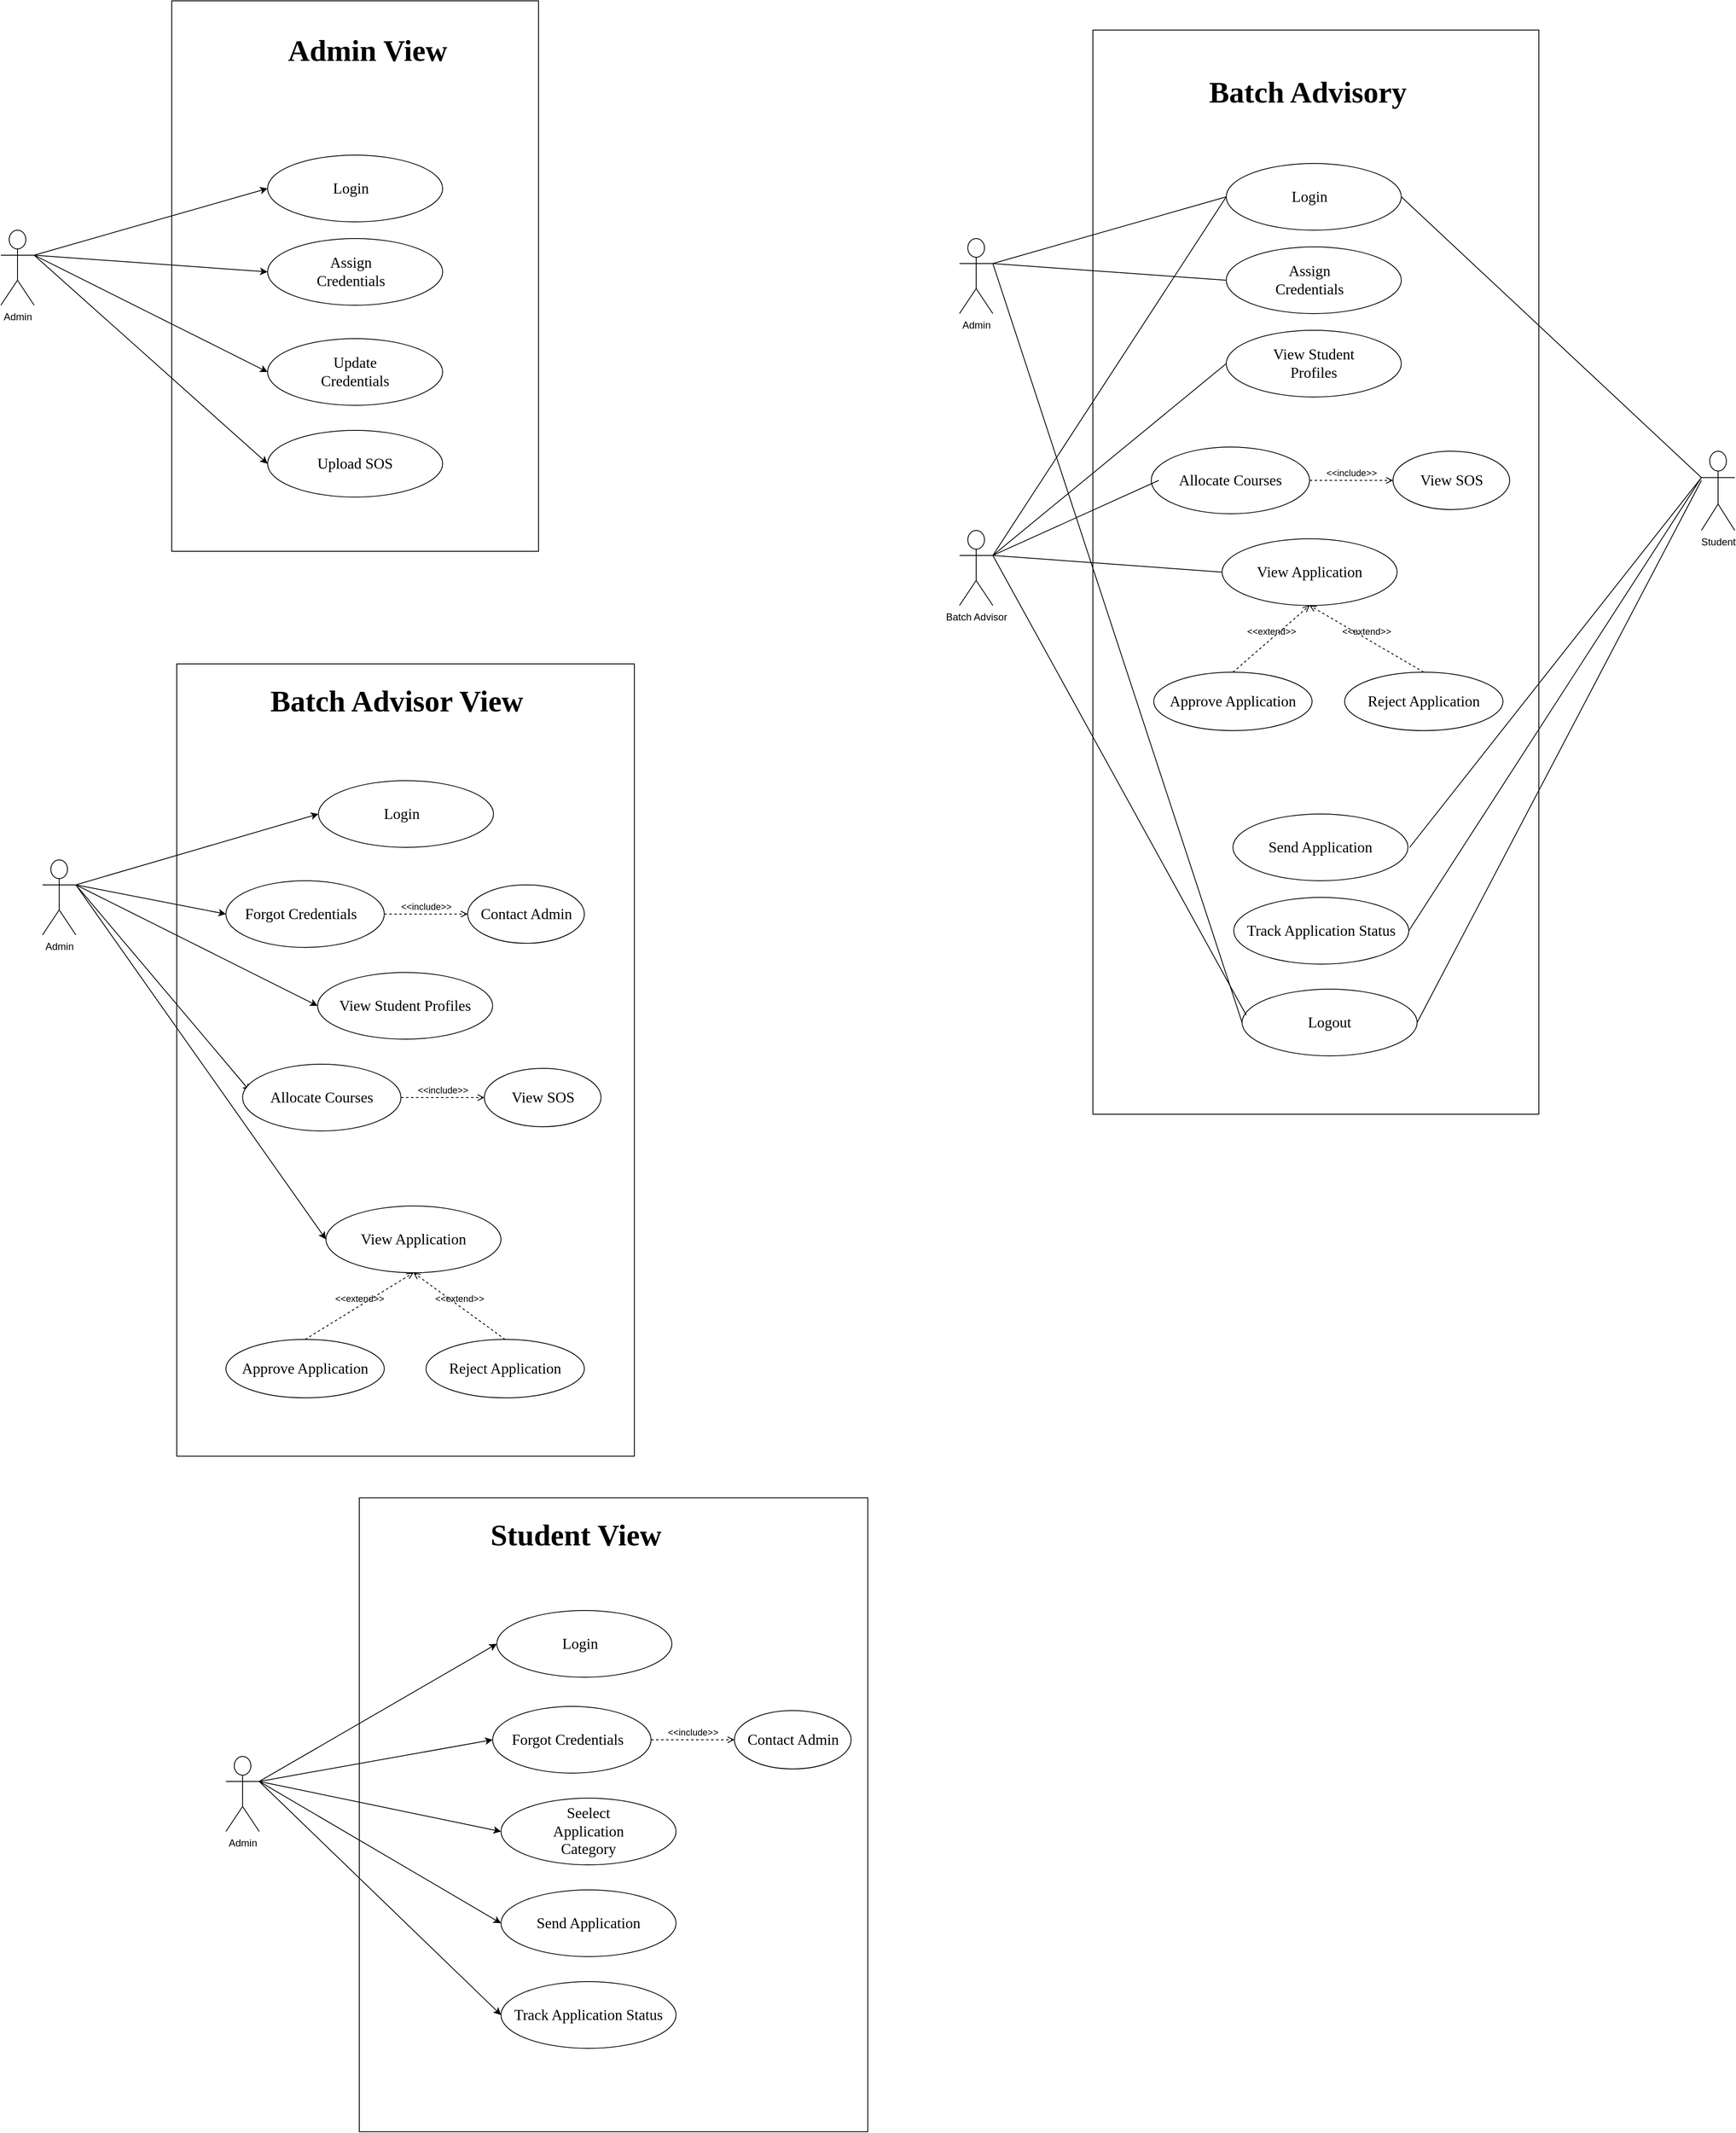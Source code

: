 <mxfile version="24.4.0" type="device">
  <diagram name="Page-1" id="OYOowbFvxThvnsHqodFJ">
    <mxGraphModel dx="1393" dy="1338" grid="1" gridSize="10" guides="1" tooltips="1" connect="1" arrows="1" fold="1" page="0" pageScale="1" pageWidth="850" pageHeight="1100" math="0" shadow="0">
      <root>
        <mxCell id="0" />
        <mxCell id="1" parent="0" />
        <mxCell id="q-rZREDHsSATvhA7j-N2-54" value="" style="rounded=0;whiteSpace=wrap;html=1;" parent="1" vertex="1">
          <mxGeometry x="-79" y="140" width="549" height="950" as="geometry" />
        </mxCell>
        <mxCell id="-6D50s6y2qVF9iNGEM9t-3" value="" style="rounded=0;whiteSpace=wrap;html=1;" parent="1" vertex="1">
          <mxGeometry x="-85" y="-655" width="440" height="660" as="geometry" />
        </mxCell>
        <mxCell id="-6D50s6y2qVF9iNGEM9t-6" value="" style="group" parent="1" vertex="1" connectable="0">
          <mxGeometry x="30" y="-470" width="210" height="80" as="geometry" />
        </mxCell>
        <mxCell id="-6D50s6y2qVF9iNGEM9t-4" value="" style="ellipse;whiteSpace=wrap;html=1;" parent="-6D50s6y2qVF9iNGEM9t-6" vertex="1">
          <mxGeometry width="210" height="80" as="geometry" />
        </mxCell>
        <mxCell id="-6D50s6y2qVF9iNGEM9t-5" value="&lt;font face=&quot;Tahoma&quot; style=&quot;font-size: 18px;&quot;&gt;Login&lt;/font&gt;" style="text;html=1;align=center;verticalAlign=middle;whiteSpace=wrap;rounded=0;" parent="-6D50s6y2qVF9iNGEM9t-6" vertex="1">
          <mxGeometry x="70" y="25" width="60" height="30" as="geometry" />
        </mxCell>
        <mxCell id="-6D50s6y2qVF9iNGEM9t-7" value="" style="group" parent="1" vertex="1" connectable="0">
          <mxGeometry x="30" y="-370" width="210" height="80" as="geometry" />
        </mxCell>
        <mxCell id="-6D50s6y2qVF9iNGEM9t-8" value="" style="ellipse;whiteSpace=wrap;html=1;" parent="-6D50s6y2qVF9iNGEM9t-7" vertex="1">
          <mxGeometry width="210" height="80" as="geometry" />
        </mxCell>
        <mxCell id="-6D50s6y2qVF9iNGEM9t-9" value="&lt;font face=&quot;Tahoma&quot; style=&quot;font-size: 18px;&quot;&gt;Assign Credentials&lt;/font&gt;" style="text;html=1;align=center;verticalAlign=middle;whiteSpace=wrap;rounded=0;" parent="-6D50s6y2qVF9iNGEM9t-7" vertex="1">
          <mxGeometry x="70" y="25" width="60" height="30" as="geometry" />
        </mxCell>
        <mxCell id="-6D50s6y2qVF9iNGEM9t-10" value="" style="group" parent="1" vertex="1" connectable="0">
          <mxGeometry x="30" y="-140" width="210" height="80" as="geometry" />
        </mxCell>
        <mxCell id="-6D50s6y2qVF9iNGEM9t-11" value="" style="ellipse;whiteSpace=wrap;html=1;" parent="-6D50s6y2qVF9iNGEM9t-10" vertex="1">
          <mxGeometry width="210" height="80" as="geometry" />
        </mxCell>
        <mxCell id="-6D50s6y2qVF9iNGEM9t-12" value="&lt;font face=&quot;Tahoma&quot; style=&quot;font-size: 18px;&quot;&gt;Upload SOS&lt;/font&gt;" style="text;html=1;align=center;verticalAlign=middle;whiteSpace=wrap;rounded=0;" parent="-6D50s6y2qVF9iNGEM9t-10" vertex="1">
          <mxGeometry x="35" y="10" width="140" height="60" as="geometry" />
        </mxCell>
        <mxCell id="-6D50s6y2qVF9iNGEM9t-29" value="Admin" style="shape=umlActor;verticalLabelPosition=bottom;verticalAlign=top;html=1;outlineConnect=0;" parent="1" vertex="1">
          <mxGeometry x="-290" y="-380" width="40" height="90" as="geometry" />
        </mxCell>
        <mxCell id="-6D50s6y2qVF9iNGEM9t-66" value="" style="endArrow=classic;html=1;rounded=0;exitX=1;exitY=0.333;exitDx=0;exitDy=0;exitPerimeter=0;entryX=0;entryY=0.5;entryDx=0;entryDy=0;" parent="1" source="-6D50s6y2qVF9iNGEM9t-29" target="-6D50s6y2qVF9iNGEM9t-4" edge="1">
          <mxGeometry width="50" height="50" relative="1" as="geometry">
            <mxPoint x="-240" y="10" as="sourcePoint" />
            <mxPoint x="30" y="-430" as="targetPoint" />
          </mxGeometry>
        </mxCell>
        <mxCell id="-6D50s6y2qVF9iNGEM9t-67" value="" style="endArrow=classic;html=1;rounded=0;exitX=1;exitY=0.333;exitDx=0;exitDy=0;exitPerimeter=0;entryX=0;entryY=0.5;entryDx=0;entryDy=0;" parent="1" source="-6D50s6y2qVF9iNGEM9t-29" target="-6D50s6y2qVF9iNGEM9t-8" edge="1">
          <mxGeometry width="50" height="50" relative="1" as="geometry">
            <mxPoint x="-240" y="-340" as="sourcePoint" />
            <mxPoint x="40" y="-420" as="targetPoint" />
          </mxGeometry>
        </mxCell>
        <mxCell id="-6D50s6y2qVF9iNGEM9t-74" value="&lt;font face=&quot;Times New Roman&quot; style=&quot;font-size: 36px;&quot;&gt;&lt;b style=&quot;&quot;&gt;Admin View&lt;/b&gt;&lt;/font&gt;" style="text;html=1;align=center;verticalAlign=middle;whiteSpace=wrap;rounded=0;" parent="1" vertex="1">
          <mxGeometry x="-70" y="-620" width="440" height="50" as="geometry" />
        </mxCell>
        <mxCell id="q-rZREDHsSATvhA7j-N2-2" value="Batch Advisor" style="shape=umlActor;verticalLabelPosition=bottom;verticalAlign=top;html=1;outlineConnect=0;" parent="1" vertex="1">
          <mxGeometry x="860" y="-20" width="40" height="90" as="geometry" />
        </mxCell>
        <mxCell id="q-rZREDHsSATvhA7j-N2-3" value="" style="rounded=0;whiteSpace=wrap;html=1;" parent="1" vertex="1">
          <mxGeometry x="1020" y="-620" width="535" height="1300" as="geometry" />
        </mxCell>
        <mxCell id="q-rZREDHsSATvhA7j-N2-4" value="" style="group" parent="1" vertex="1" connectable="0">
          <mxGeometry x="1180" y="-460" width="210" height="80" as="geometry" />
        </mxCell>
        <mxCell id="q-rZREDHsSATvhA7j-N2-5" value="" style="ellipse;whiteSpace=wrap;html=1;" parent="q-rZREDHsSATvhA7j-N2-4" vertex="1">
          <mxGeometry width="210" height="80" as="geometry" />
        </mxCell>
        <mxCell id="q-rZREDHsSATvhA7j-N2-6" value="&lt;font face=&quot;Tahoma&quot; style=&quot;font-size: 18px;&quot;&gt;Login&lt;/font&gt;" style="text;html=1;align=center;verticalAlign=middle;whiteSpace=wrap;rounded=0;" parent="q-rZREDHsSATvhA7j-N2-4" vertex="1">
          <mxGeometry x="70" y="25" width="60" height="30" as="geometry" />
        </mxCell>
        <mxCell id="q-rZREDHsSATvhA7j-N2-7" value="" style="group" parent="1" vertex="1" connectable="0">
          <mxGeometry x="1180" y="-360" width="210" height="80" as="geometry" />
        </mxCell>
        <mxCell id="q-rZREDHsSATvhA7j-N2-8" value="" style="ellipse;whiteSpace=wrap;html=1;" parent="q-rZREDHsSATvhA7j-N2-7" vertex="1">
          <mxGeometry width="210" height="80" as="geometry" />
        </mxCell>
        <mxCell id="q-rZREDHsSATvhA7j-N2-9" value="&lt;font face=&quot;Tahoma&quot; style=&quot;font-size: 18px;&quot;&gt;Assign Credentials&lt;/font&gt;" style="text;html=1;align=center;verticalAlign=middle;whiteSpace=wrap;rounded=0;" parent="q-rZREDHsSATvhA7j-N2-7" vertex="1">
          <mxGeometry x="70" y="25" width="60" height="30" as="geometry" />
        </mxCell>
        <mxCell id="q-rZREDHsSATvhA7j-N2-10" value="" style="group" parent="1" vertex="1" connectable="0">
          <mxGeometry x="1180" y="-260" width="210" height="80" as="geometry" />
        </mxCell>
        <mxCell id="q-rZREDHsSATvhA7j-N2-11" value="" style="ellipse;whiteSpace=wrap;html=1;" parent="q-rZREDHsSATvhA7j-N2-10" vertex="1">
          <mxGeometry width="210" height="80" as="geometry" />
        </mxCell>
        <mxCell id="q-rZREDHsSATvhA7j-N2-12" value="&lt;font face=&quot;Tahoma&quot; style=&quot;font-size: 18px;&quot;&gt;View Student Profiles&lt;/font&gt;" style="text;html=1;align=center;verticalAlign=middle;whiteSpace=wrap;rounded=0;" parent="q-rZREDHsSATvhA7j-N2-10" vertex="1">
          <mxGeometry x="35" y="10" width="140" height="60" as="geometry" />
        </mxCell>
        <mxCell id="q-rZREDHsSATvhA7j-N2-13" value="" style="group" parent="1" vertex="1" connectable="0">
          <mxGeometry x="1090" y="-120" width="190" height="80" as="geometry" />
        </mxCell>
        <mxCell id="q-rZREDHsSATvhA7j-N2-14" value="" style="ellipse;whiteSpace=wrap;html=1;" parent="q-rZREDHsSATvhA7j-N2-13" vertex="1">
          <mxGeometry width="190" height="80" as="geometry" />
        </mxCell>
        <mxCell id="q-rZREDHsSATvhA7j-N2-15" value="&lt;font face=&quot;Tahoma&quot; style=&quot;font-size: 18px;&quot;&gt;Allocate Courses&lt;/font&gt;" style="text;html=1;align=center;verticalAlign=middle;whiteSpace=wrap;rounded=0;" parent="q-rZREDHsSATvhA7j-N2-13" vertex="1">
          <mxGeometry x="9.048" y="25" width="171.905" height="30" as="geometry" />
        </mxCell>
        <mxCell id="q-rZREDHsSATvhA7j-N2-16" value="" style="group" parent="1" vertex="1" connectable="0">
          <mxGeometry x="1175" y="-10" width="210" height="80" as="geometry" />
        </mxCell>
        <mxCell id="q-rZREDHsSATvhA7j-N2-17" value="" style="ellipse;whiteSpace=wrap;html=1;" parent="q-rZREDHsSATvhA7j-N2-16" vertex="1">
          <mxGeometry width="210" height="80" as="geometry" />
        </mxCell>
        <mxCell id="q-rZREDHsSATvhA7j-N2-18" value="&lt;font face=&quot;Tahoma&quot; style=&quot;font-size: 18px;&quot;&gt;View Application&lt;/font&gt;" style="text;html=1;align=center;verticalAlign=middle;whiteSpace=wrap;rounded=0;" parent="q-rZREDHsSATvhA7j-N2-16" vertex="1">
          <mxGeometry x="10" y="25" width="190" height="30" as="geometry" />
        </mxCell>
        <mxCell id="q-rZREDHsSATvhA7j-N2-19" value="" style="group" parent="1" vertex="1" connectable="0">
          <mxGeometry x="1093" y="150" width="190" height="70" as="geometry" />
        </mxCell>
        <mxCell id="q-rZREDHsSATvhA7j-N2-20" value="" style="ellipse;whiteSpace=wrap;html=1;" parent="q-rZREDHsSATvhA7j-N2-19" vertex="1">
          <mxGeometry width="190" height="70" as="geometry" />
        </mxCell>
        <mxCell id="q-rZREDHsSATvhA7j-N2-21" value="&lt;font face=&quot;Tahoma&quot; style=&quot;font-size: 18px;&quot;&gt;Approve Application&lt;/font&gt;" style="text;html=1;align=center;verticalAlign=middle;whiteSpace=wrap;rounded=0;" parent="q-rZREDHsSATvhA7j-N2-19" vertex="1">
          <mxGeometry x="9.048" y="21.875" width="171.905" height="26.25" as="geometry" />
        </mxCell>
        <mxCell id="q-rZREDHsSATvhA7j-N2-22" value="Student" style="shape=umlActor;verticalLabelPosition=bottom;verticalAlign=top;html=1;outlineConnect=0;" parent="1" vertex="1">
          <mxGeometry x="1750" y="-115" width="40" height="95" as="geometry" />
        </mxCell>
        <mxCell id="q-rZREDHsSATvhA7j-N2-23" value="Admin" style="shape=umlActor;verticalLabelPosition=bottom;verticalAlign=top;html=1;outlineConnect=0;" parent="1" vertex="1">
          <mxGeometry x="860" y="-370" width="40" height="90" as="geometry" />
        </mxCell>
        <mxCell id="q-rZREDHsSATvhA7j-N2-24" value="" style="group" parent="1" vertex="1" connectable="0">
          <mxGeometry x="1322" y="150" width="190" height="70" as="geometry" />
        </mxCell>
        <mxCell id="q-rZREDHsSATvhA7j-N2-25" value="" style="ellipse;whiteSpace=wrap;html=1;" parent="q-rZREDHsSATvhA7j-N2-24" vertex="1">
          <mxGeometry width="190" height="70" as="geometry" />
        </mxCell>
        <mxCell id="q-rZREDHsSATvhA7j-N2-26" value="&lt;font face=&quot;Tahoma&quot; style=&quot;font-size: 18px;&quot;&gt;Reject Application&lt;/font&gt;" style="text;html=1;align=center;verticalAlign=middle;whiteSpace=wrap;rounded=0;" parent="q-rZREDHsSATvhA7j-N2-24" vertex="1">
          <mxGeometry x="9.048" y="21.875" width="171.905" height="26.25" as="geometry" />
        </mxCell>
        <mxCell id="q-rZREDHsSATvhA7j-N2-27" value="" style="group" parent="1" vertex="1" connectable="0">
          <mxGeometry x="1188" y="320" width="210" height="80" as="geometry" />
        </mxCell>
        <mxCell id="q-rZREDHsSATvhA7j-N2-28" value="" style="ellipse;whiteSpace=wrap;html=1;" parent="q-rZREDHsSATvhA7j-N2-27" vertex="1">
          <mxGeometry width="210" height="80" as="geometry" />
        </mxCell>
        <mxCell id="q-rZREDHsSATvhA7j-N2-29" value="&lt;font face=&quot;Tahoma&quot; style=&quot;font-size: 18px;&quot;&gt;Send Application&lt;/font&gt;" style="text;html=1;align=center;verticalAlign=middle;whiteSpace=wrap;rounded=0;" parent="q-rZREDHsSATvhA7j-N2-27" vertex="1">
          <mxGeometry x="10" y="25" width="190" height="30" as="geometry" />
        </mxCell>
        <mxCell id="q-rZREDHsSATvhA7j-N2-30" value="" style="group" parent="1" vertex="1" connectable="0">
          <mxGeometry x="1189" y="420" width="210" height="80" as="geometry" />
        </mxCell>
        <mxCell id="q-rZREDHsSATvhA7j-N2-31" value="" style="ellipse;whiteSpace=wrap;html=1;" parent="q-rZREDHsSATvhA7j-N2-30" vertex="1">
          <mxGeometry width="210" height="80" as="geometry" />
        </mxCell>
        <mxCell id="q-rZREDHsSATvhA7j-N2-32" value="&lt;font face=&quot;Tahoma&quot; style=&quot;font-size: 18px;&quot;&gt;Track Application Status&lt;/font&gt;" style="text;html=1;align=center;verticalAlign=middle;whiteSpace=wrap;rounded=0;" parent="q-rZREDHsSATvhA7j-N2-30" vertex="1">
          <mxGeometry x="10" y="25" width="190" height="30" as="geometry" />
        </mxCell>
        <mxCell id="q-rZREDHsSATvhA7j-N2-33" value="&amp;lt;&amp;lt;include&amp;gt;&amp;gt;" style="html=1;verticalAlign=bottom;labelBackgroundColor=none;endArrow=open;endFill=0;dashed=1;rounded=0;exitX=1;exitY=0.5;exitDx=0;exitDy=0;entryX=0;entryY=0.5;entryDx=0;entryDy=0;" parent="1" source="q-rZREDHsSATvhA7j-N2-14" target="q-rZREDHsSATvhA7j-N2-46" edge="1">
          <mxGeometry width="160" relative="1" as="geometry">
            <mxPoint x="1280" y="-100.62" as="sourcePoint" />
            <mxPoint x="1380" y="-80" as="targetPoint" />
          </mxGeometry>
        </mxCell>
        <mxCell id="q-rZREDHsSATvhA7j-N2-34" value="&amp;lt;&amp;lt;extend&amp;gt;&amp;gt;" style="html=1;verticalAlign=bottom;labelBackgroundColor=none;endArrow=open;endFill=0;dashed=1;rounded=0;exitX=0.5;exitY=0;exitDx=0;exitDy=0;entryX=0.5;entryY=1;entryDx=0;entryDy=0;" parent="1" source="q-rZREDHsSATvhA7j-N2-20" target="q-rZREDHsSATvhA7j-N2-17" edge="1">
          <mxGeometry width="160" relative="1" as="geometry">
            <mxPoint x="1120" y="110" as="sourcePoint" />
            <mxPoint x="1280" y="110" as="targetPoint" />
          </mxGeometry>
        </mxCell>
        <mxCell id="q-rZREDHsSATvhA7j-N2-35" value="&amp;lt;&amp;lt;extend&amp;gt;&amp;gt;" style="html=1;verticalAlign=bottom;labelBackgroundColor=none;endArrow=open;endFill=0;dashed=1;rounded=0;exitX=0.5;exitY=0;exitDx=0;exitDy=0;entryX=0.5;entryY=1;entryDx=0;entryDy=0;" parent="1" source="q-rZREDHsSATvhA7j-N2-25" target="q-rZREDHsSATvhA7j-N2-17" edge="1">
          <mxGeometry width="160" relative="1" as="geometry">
            <mxPoint x="1280" y="100" as="sourcePoint" />
            <mxPoint x="1310" y="80" as="targetPoint" />
          </mxGeometry>
        </mxCell>
        <mxCell id="q-rZREDHsSATvhA7j-N2-45" value="" style="group" parent="1" vertex="1" connectable="0">
          <mxGeometry x="1380" y="-115" width="140" height="70" as="geometry" />
        </mxCell>
        <mxCell id="q-rZREDHsSATvhA7j-N2-46" value="" style="ellipse;whiteSpace=wrap;html=1;" parent="q-rZREDHsSATvhA7j-N2-45" vertex="1">
          <mxGeometry width="140" height="70" as="geometry" />
        </mxCell>
        <mxCell id="q-rZREDHsSATvhA7j-N2-47" value="&lt;font face=&quot;Tahoma&quot; style=&quot;font-size: 18px;&quot;&gt;View SOS&lt;/font&gt;" style="text;html=1;align=center;verticalAlign=middle;whiteSpace=wrap;rounded=0;" parent="q-rZREDHsSATvhA7j-N2-45" vertex="1">
          <mxGeometry x="6.667" y="21.875" width="126.667" height="26.25" as="geometry" />
        </mxCell>
        <mxCell id="q-rZREDHsSATvhA7j-N2-48" value="&lt;font face=&quot;Times New Roman&quot; style=&quot;font-size: 36px;&quot;&gt;&lt;b style=&quot;&quot;&gt;Batch Advisory&lt;/b&gt;&lt;/font&gt;" style="text;html=1;align=center;verticalAlign=middle;whiteSpace=wrap;rounded=0;" parent="1" vertex="1">
          <mxGeometry x="1057.5" y="-570" width="440" height="50" as="geometry" />
        </mxCell>
        <mxCell id="q-rZREDHsSATvhA7j-N2-49" value="" style="group" parent="1" vertex="1" connectable="0">
          <mxGeometry x="30" y="-250" width="210" height="80" as="geometry" />
        </mxCell>
        <mxCell id="q-rZREDHsSATvhA7j-N2-50" value="" style="ellipse;whiteSpace=wrap;html=1;" parent="q-rZREDHsSATvhA7j-N2-49" vertex="1">
          <mxGeometry width="210" height="80" as="geometry" />
        </mxCell>
        <mxCell id="q-rZREDHsSATvhA7j-N2-51" value="&lt;font face=&quot;Tahoma&quot; style=&quot;font-size: 18px;&quot;&gt;Update Credentials&lt;/font&gt;" style="text;html=1;align=center;verticalAlign=middle;whiteSpace=wrap;rounded=0;" parent="q-rZREDHsSATvhA7j-N2-49" vertex="1">
          <mxGeometry x="35" y="10" width="140" height="60" as="geometry" />
        </mxCell>
        <mxCell id="q-rZREDHsSATvhA7j-N2-52" value="" style="endArrow=classic;html=1;rounded=0;exitX=1;exitY=0.333;exitDx=0;exitDy=0;exitPerimeter=0;entryX=0;entryY=0.5;entryDx=0;entryDy=0;" parent="1" source="-6D50s6y2qVF9iNGEM9t-29" target="q-rZREDHsSATvhA7j-N2-50" edge="1">
          <mxGeometry width="50" height="50" relative="1" as="geometry">
            <mxPoint x="-240" y="-340" as="sourcePoint" />
            <mxPoint x="40" y="-320" as="targetPoint" />
          </mxGeometry>
        </mxCell>
        <mxCell id="q-rZREDHsSATvhA7j-N2-53" value="" style="endArrow=classic;html=1;rounded=0;exitX=1;exitY=0.333;exitDx=0;exitDy=0;exitPerimeter=0;entryX=0;entryY=0.5;entryDx=0;entryDy=0;" parent="1" source="-6D50s6y2qVF9iNGEM9t-29" target="-6D50s6y2qVF9iNGEM9t-11" edge="1">
          <mxGeometry width="50" height="50" relative="1" as="geometry">
            <mxPoint x="-240" y="-340" as="sourcePoint" />
            <mxPoint x="40" y="-200" as="targetPoint" />
          </mxGeometry>
        </mxCell>
        <mxCell id="q-rZREDHsSATvhA7j-N2-55" value="" style="group" parent="1" vertex="1" connectable="0">
          <mxGeometry x="91" y="280" width="210" height="80" as="geometry" />
        </mxCell>
        <mxCell id="q-rZREDHsSATvhA7j-N2-56" value="" style="ellipse;whiteSpace=wrap;html=1;" parent="q-rZREDHsSATvhA7j-N2-55" vertex="1">
          <mxGeometry width="210" height="80" as="geometry" />
        </mxCell>
        <mxCell id="q-rZREDHsSATvhA7j-N2-57" value="&lt;font face=&quot;Tahoma&quot; style=&quot;font-size: 18px;&quot;&gt;Login&lt;/font&gt;" style="text;html=1;align=center;verticalAlign=middle;whiteSpace=wrap;rounded=0;" parent="q-rZREDHsSATvhA7j-N2-55" vertex="1">
          <mxGeometry x="70" y="25" width="60" height="30" as="geometry" />
        </mxCell>
        <mxCell id="q-rZREDHsSATvhA7j-N2-58" value="" style="group" parent="1" vertex="1" connectable="0">
          <mxGeometry x="90" y="510" width="210" height="80" as="geometry" />
        </mxCell>
        <mxCell id="q-rZREDHsSATvhA7j-N2-59" value="" style="ellipse;whiteSpace=wrap;html=1;" parent="q-rZREDHsSATvhA7j-N2-58" vertex="1">
          <mxGeometry width="210" height="80" as="geometry" />
        </mxCell>
        <mxCell id="q-rZREDHsSATvhA7j-N2-60" value="&lt;font face=&quot;Tahoma&quot; style=&quot;font-size: 18px;&quot;&gt;View Student Profiles&lt;/font&gt;" style="text;html=1;align=center;verticalAlign=middle;whiteSpace=wrap;rounded=0;" parent="q-rZREDHsSATvhA7j-N2-58" vertex="1">
          <mxGeometry x="10" y="25" width="190" height="30" as="geometry" />
        </mxCell>
        <mxCell id="q-rZREDHsSATvhA7j-N2-64" value="Admin" style="shape=umlActor;verticalLabelPosition=bottom;verticalAlign=top;html=1;outlineConnect=0;" parent="1" vertex="1">
          <mxGeometry x="-240" y="375" width="40" height="90" as="geometry" />
        </mxCell>
        <mxCell id="q-rZREDHsSATvhA7j-N2-65" value="" style="endArrow=classic;html=1;rounded=0;exitX=1;exitY=0.333;exitDx=0;exitDy=0;exitPerimeter=0;entryX=0;entryY=0.5;entryDx=0;entryDy=0;" parent="1" source="q-rZREDHsSATvhA7j-N2-64" target="q-rZREDHsSATvhA7j-N2-56" edge="1">
          <mxGeometry width="50" height="50" relative="1" as="geometry">
            <mxPoint x="-190" y="765" as="sourcePoint" />
            <mxPoint x="80" y="325" as="targetPoint" />
          </mxGeometry>
        </mxCell>
        <mxCell id="q-rZREDHsSATvhA7j-N2-66" value="" style="endArrow=classic;html=1;rounded=0;exitX=1;exitY=0.333;exitDx=0;exitDy=0;exitPerimeter=0;entryX=0;entryY=0.5;entryDx=0;entryDy=0;" parent="1" source="q-rZREDHsSATvhA7j-N2-64" target="q-rZREDHsSATvhA7j-N2-59" edge="1">
          <mxGeometry width="50" height="50" relative="1" as="geometry">
            <mxPoint x="-190" y="415" as="sourcePoint" />
            <mxPoint x="90" y="335" as="targetPoint" />
          </mxGeometry>
        </mxCell>
        <mxCell id="q-rZREDHsSATvhA7j-N2-67" value="&lt;font face=&quot;Times New Roman&quot; style=&quot;font-size: 36px;&quot;&gt;&lt;b style=&quot;&quot;&gt;Batch Advisor View&lt;/b&gt;&lt;/font&gt;" style="text;html=1;align=center;verticalAlign=middle;whiteSpace=wrap;rounded=0;" parent="1" vertex="1">
          <mxGeometry x="-35" y="160" width="440" height="50" as="geometry" />
        </mxCell>
        <mxCell id="q-rZREDHsSATvhA7j-N2-71" value="" style="endArrow=classic;html=1;rounded=0;exitX=1;exitY=0.333;exitDx=0;exitDy=0;exitPerimeter=0;entryX=0;entryY=0.25;entryDx=0;entryDy=0;" parent="1" source="q-rZREDHsSATvhA7j-N2-64" target="q-rZREDHsSATvhA7j-N2-78" edge="1">
          <mxGeometry width="50" height="50" relative="1" as="geometry">
            <mxPoint x="-190" y="415" as="sourcePoint" />
            <mxPoint x="10" y="540" as="targetPoint" />
          </mxGeometry>
        </mxCell>
        <mxCell id="q-rZREDHsSATvhA7j-N2-76" value="" style="group" parent="1" vertex="1" connectable="0">
          <mxGeometry y="620" width="190" height="80" as="geometry" />
        </mxCell>
        <mxCell id="q-rZREDHsSATvhA7j-N2-77" value="" style="ellipse;whiteSpace=wrap;html=1;" parent="q-rZREDHsSATvhA7j-N2-76" vertex="1">
          <mxGeometry width="190" height="80" as="geometry" />
        </mxCell>
        <mxCell id="q-rZREDHsSATvhA7j-N2-78" value="&lt;font face=&quot;Tahoma&quot; style=&quot;font-size: 18px;&quot;&gt;Allocate Courses&lt;/font&gt;" style="text;html=1;align=center;verticalAlign=middle;whiteSpace=wrap;rounded=0;" parent="q-rZREDHsSATvhA7j-N2-76" vertex="1">
          <mxGeometry x="9.048" y="25" width="171.905" height="30" as="geometry" />
        </mxCell>
        <mxCell id="q-rZREDHsSATvhA7j-N2-79" value="&amp;lt;&amp;lt;include&amp;gt;&amp;gt;" style="html=1;verticalAlign=bottom;labelBackgroundColor=none;endArrow=open;endFill=0;dashed=1;rounded=0;exitX=1;exitY=0.5;exitDx=0;exitDy=0;entryX=0;entryY=0.5;entryDx=0;entryDy=0;" parent="1" source="q-rZREDHsSATvhA7j-N2-77" target="q-rZREDHsSATvhA7j-N2-97" edge="1">
          <mxGeometry width="160" relative="1" as="geometry">
            <mxPoint x="190" y="644.38" as="sourcePoint" />
            <mxPoint x="290" y="650" as="targetPoint" />
          </mxGeometry>
        </mxCell>
        <mxCell id="q-rZREDHsSATvhA7j-N2-84" value="" style="group" parent="1" vertex="1" connectable="0">
          <mxGeometry x="100" y="790" width="210" height="80" as="geometry" />
        </mxCell>
        <mxCell id="q-rZREDHsSATvhA7j-N2-85" value="" style="ellipse;whiteSpace=wrap;html=1;" parent="q-rZREDHsSATvhA7j-N2-84" vertex="1">
          <mxGeometry width="210" height="80" as="geometry" />
        </mxCell>
        <mxCell id="q-rZREDHsSATvhA7j-N2-86" value="&lt;font face=&quot;Tahoma&quot; style=&quot;font-size: 18px;&quot;&gt;View Application&lt;/font&gt;" style="text;html=1;align=center;verticalAlign=middle;whiteSpace=wrap;rounded=0;" parent="q-rZREDHsSATvhA7j-N2-84" vertex="1">
          <mxGeometry x="10" y="25" width="190" height="30" as="geometry" />
        </mxCell>
        <mxCell id="q-rZREDHsSATvhA7j-N2-90" value="" style="group" parent="1" vertex="1" connectable="0">
          <mxGeometry x="220" y="950" width="190" height="70" as="geometry" />
        </mxCell>
        <mxCell id="q-rZREDHsSATvhA7j-N2-91" value="" style="ellipse;whiteSpace=wrap;html=1;" parent="q-rZREDHsSATvhA7j-N2-90" vertex="1">
          <mxGeometry width="190" height="70" as="geometry" />
        </mxCell>
        <mxCell id="q-rZREDHsSATvhA7j-N2-92" value="&lt;font face=&quot;Tahoma&quot; style=&quot;font-size: 18px;&quot;&gt;Reject Application&lt;/font&gt;" style="text;html=1;align=center;verticalAlign=middle;whiteSpace=wrap;rounded=0;" parent="q-rZREDHsSATvhA7j-N2-90" vertex="1">
          <mxGeometry x="9.048" y="21.875" width="171.905" height="26.25" as="geometry" />
        </mxCell>
        <mxCell id="q-rZREDHsSATvhA7j-N2-93" value="&amp;lt;&amp;lt;extend&amp;gt;&amp;gt;" style="html=1;verticalAlign=bottom;labelBackgroundColor=none;endArrow=open;endFill=0;dashed=1;rounded=0;exitX=0.5;exitY=0;exitDx=0;exitDy=0;entryX=0.5;entryY=1;entryDx=0;entryDy=0;" parent="1" source="q-rZREDHsSATvhA7j-N2-88" target="q-rZREDHsSATvhA7j-N2-85" edge="1">
          <mxGeometry width="160" relative="1" as="geometry">
            <mxPoint x="-10" y="910" as="sourcePoint" />
            <mxPoint x="150" y="910" as="targetPoint" />
          </mxGeometry>
        </mxCell>
        <mxCell id="q-rZREDHsSATvhA7j-N2-94" value="&amp;lt;&amp;lt;extend&amp;gt;&amp;gt;" style="html=1;verticalAlign=bottom;labelBackgroundColor=none;endArrow=open;endFill=0;dashed=1;rounded=0;exitX=0.5;exitY=0;exitDx=0;exitDy=0;entryX=0.5;entryY=1;entryDx=0;entryDy=0;" parent="1" source="q-rZREDHsSATvhA7j-N2-91" target="q-rZREDHsSATvhA7j-N2-85" edge="1">
          <mxGeometry width="160" relative="1" as="geometry">
            <mxPoint x="150" y="900" as="sourcePoint" />
            <mxPoint x="180" y="880" as="targetPoint" />
          </mxGeometry>
        </mxCell>
        <mxCell id="q-rZREDHsSATvhA7j-N2-95" value="" style="endArrow=classic;html=1;rounded=0;exitX=1;exitY=0.333;exitDx=0;exitDy=0;exitPerimeter=0;entryX=0;entryY=0.5;entryDx=0;entryDy=0;" parent="1" source="q-rZREDHsSATvhA7j-N2-64" target="q-rZREDHsSATvhA7j-N2-85" edge="1">
          <mxGeometry width="50" height="50" relative="1" as="geometry">
            <mxPoint x="-190" y="415" as="sourcePoint" />
            <mxPoint x="19" y="553" as="targetPoint" />
          </mxGeometry>
        </mxCell>
        <mxCell id="q-rZREDHsSATvhA7j-N2-87" value="" style="group" parent="1" vertex="1" connectable="0">
          <mxGeometry x="-20" y="950" width="190" height="70" as="geometry" />
        </mxCell>
        <mxCell id="q-rZREDHsSATvhA7j-N2-88" value="" style="ellipse;whiteSpace=wrap;html=1;" parent="q-rZREDHsSATvhA7j-N2-87" vertex="1">
          <mxGeometry width="190" height="70" as="geometry" />
        </mxCell>
        <mxCell id="q-rZREDHsSATvhA7j-N2-89" value="&lt;font face=&quot;Tahoma&quot; style=&quot;font-size: 18px;&quot;&gt;Approve Application&lt;/font&gt;" style="text;html=1;align=center;verticalAlign=middle;whiteSpace=wrap;rounded=0;" parent="q-rZREDHsSATvhA7j-N2-87" vertex="1">
          <mxGeometry x="9.048" y="21.875" width="171.905" height="26.25" as="geometry" />
        </mxCell>
        <mxCell id="q-rZREDHsSATvhA7j-N2-96" value="" style="group" parent="1" vertex="1" connectable="0">
          <mxGeometry x="290" y="625" width="140" height="70" as="geometry" />
        </mxCell>
        <mxCell id="q-rZREDHsSATvhA7j-N2-97" value="" style="ellipse;whiteSpace=wrap;html=1;" parent="q-rZREDHsSATvhA7j-N2-96" vertex="1">
          <mxGeometry width="140" height="70" as="geometry" />
        </mxCell>
        <mxCell id="q-rZREDHsSATvhA7j-N2-98" value="&lt;font face=&quot;Tahoma&quot; style=&quot;font-size: 18px;&quot;&gt;View SOS&lt;/font&gt;" style="text;html=1;align=center;verticalAlign=middle;whiteSpace=wrap;rounded=0;" parent="q-rZREDHsSATvhA7j-N2-96" vertex="1">
          <mxGeometry x="6.667" y="21.875" width="126.667" height="26.25" as="geometry" />
        </mxCell>
        <mxCell id="q-rZREDHsSATvhA7j-N2-99" value="" style="rounded=0;whiteSpace=wrap;html=1;" parent="1" vertex="1">
          <mxGeometry x="140" y="1140" width="610" height="760" as="geometry" />
        </mxCell>
        <mxCell id="q-rZREDHsSATvhA7j-N2-100" value="" style="group" parent="1" vertex="1" connectable="0">
          <mxGeometry x="305" y="1275" width="210" height="80" as="geometry" />
        </mxCell>
        <mxCell id="q-rZREDHsSATvhA7j-N2-101" value="" style="ellipse;whiteSpace=wrap;html=1;" parent="q-rZREDHsSATvhA7j-N2-100" vertex="1">
          <mxGeometry width="210" height="80" as="geometry" />
        </mxCell>
        <mxCell id="q-rZREDHsSATvhA7j-N2-102" value="&lt;font face=&quot;Tahoma&quot; style=&quot;font-size: 18px;&quot;&gt;Login&lt;/font&gt;" style="text;html=1;align=center;verticalAlign=middle;whiteSpace=wrap;rounded=0;" parent="q-rZREDHsSATvhA7j-N2-100" vertex="1">
          <mxGeometry x="70" y="25" width="60" height="30" as="geometry" />
        </mxCell>
        <mxCell id="q-rZREDHsSATvhA7j-N2-106" value="" style="group" parent="1" vertex="1" connectable="0">
          <mxGeometry x="310" y="1500" width="210" height="80" as="geometry" />
        </mxCell>
        <mxCell id="q-rZREDHsSATvhA7j-N2-107" value="" style="ellipse;whiteSpace=wrap;html=1;" parent="q-rZREDHsSATvhA7j-N2-106" vertex="1">
          <mxGeometry width="210" height="80" as="geometry" />
        </mxCell>
        <mxCell id="q-rZREDHsSATvhA7j-N2-108" value="&lt;font face=&quot;Tahoma&quot; style=&quot;font-size: 18px;&quot;&gt;Seelect Application Category&lt;/font&gt;" style="text;html=1;align=center;verticalAlign=middle;whiteSpace=wrap;rounded=0;" parent="q-rZREDHsSATvhA7j-N2-106" vertex="1">
          <mxGeometry x="35" y="10" width="140" height="60" as="geometry" />
        </mxCell>
        <mxCell id="q-rZREDHsSATvhA7j-N2-109" value="Admin" style="shape=umlActor;verticalLabelPosition=bottom;verticalAlign=top;html=1;outlineConnect=0;" parent="1" vertex="1">
          <mxGeometry x="-20" y="1450" width="40" height="90" as="geometry" />
        </mxCell>
        <mxCell id="q-rZREDHsSATvhA7j-N2-110" value="" style="endArrow=classic;html=1;rounded=0;exitX=1;exitY=0.333;exitDx=0;exitDy=0;exitPerimeter=0;entryX=0;entryY=0.5;entryDx=0;entryDy=0;" parent="1" source="q-rZREDHsSATvhA7j-N2-109" target="q-rZREDHsSATvhA7j-N2-101" edge="1">
          <mxGeometry width="50" height="50" relative="1" as="geometry">
            <mxPoint x="35" y="1715" as="sourcePoint" />
            <mxPoint x="305" y="1275" as="targetPoint" />
          </mxGeometry>
        </mxCell>
        <mxCell id="q-rZREDHsSATvhA7j-N2-112" value="&lt;font face=&quot;Times New Roman&quot; style=&quot;font-size: 36px;&quot;&gt;&lt;b style=&quot;&quot;&gt;Student View&lt;/b&gt;&lt;/font&gt;" style="text;html=1;align=center;verticalAlign=middle;whiteSpace=wrap;rounded=0;" parent="1" vertex="1">
          <mxGeometry x="180" y="1160" width="440" height="50" as="geometry" />
        </mxCell>
        <mxCell id="q-rZREDHsSATvhA7j-N2-116" value="" style="endArrow=classic;html=1;rounded=0;exitX=1;exitY=0.333;exitDx=0;exitDy=0;exitPerimeter=0;entryX=0;entryY=0.5;entryDx=0;entryDy=0;" parent="1" source="q-rZREDHsSATvhA7j-N2-109" target="q-rZREDHsSATvhA7j-N2-119" edge="1">
          <mxGeometry width="50" height="50" relative="1" as="geometry">
            <mxPoint x="35" y="1365" as="sourcePoint" />
            <mxPoint x="305.0" y="1495" as="targetPoint" />
          </mxGeometry>
        </mxCell>
        <mxCell id="q-rZREDHsSATvhA7j-N2-117" value="" style="endArrow=classic;html=1;rounded=0;exitX=1;exitY=0.333;exitDx=0;exitDy=0;exitPerimeter=0;entryX=0;entryY=0.5;entryDx=0;entryDy=0;" parent="1" source="q-rZREDHsSATvhA7j-N2-109" target="q-rZREDHsSATvhA7j-N2-107" edge="1">
          <mxGeometry width="50" height="50" relative="1" as="geometry">
            <mxPoint x="35" y="1365" as="sourcePoint" />
            <mxPoint x="315" y="1505" as="targetPoint" />
          </mxGeometry>
        </mxCell>
        <mxCell id="q-rZREDHsSATvhA7j-N2-118" value="" style="group" parent="1" vertex="1" connectable="0">
          <mxGeometry x="310" y="1610" width="210" height="80" as="geometry" />
        </mxCell>
        <mxCell id="q-rZREDHsSATvhA7j-N2-119" value="" style="ellipse;whiteSpace=wrap;html=1;" parent="q-rZREDHsSATvhA7j-N2-118" vertex="1">
          <mxGeometry width="210" height="80" as="geometry" />
        </mxCell>
        <mxCell id="q-rZREDHsSATvhA7j-N2-120" value="&lt;font face=&quot;Tahoma&quot; style=&quot;font-size: 18px;&quot;&gt;Send Application&lt;/font&gt;" style="text;html=1;align=center;verticalAlign=middle;whiteSpace=wrap;rounded=0;" parent="q-rZREDHsSATvhA7j-N2-118" vertex="1">
          <mxGeometry x="10" y="25" width="190" height="30" as="geometry" />
        </mxCell>
        <mxCell id="q-rZREDHsSATvhA7j-N2-121" value="" style="group" parent="1" vertex="1" connectable="0">
          <mxGeometry x="310" y="1720" width="210" height="80" as="geometry" />
        </mxCell>
        <mxCell id="q-rZREDHsSATvhA7j-N2-122" value="" style="ellipse;whiteSpace=wrap;html=1;" parent="q-rZREDHsSATvhA7j-N2-121" vertex="1">
          <mxGeometry width="210" height="80" as="geometry" />
        </mxCell>
        <mxCell id="q-rZREDHsSATvhA7j-N2-123" value="&lt;font face=&quot;Tahoma&quot; style=&quot;font-size: 18px;&quot;&gt;Track Application Status&lt;/font&gt;" style="text;html=1;align=center;verticalAlign=middle;whiteSpace=wrap;rounded=0;" parent="q-rZREDHsSATvhA7j-N2-121" vertex="1">
          <mxGeometry x="10" y="25" width="190" height="30" as="geometry" />
        </mxCell>
        <mxCell id="q-rZREDHsSATvhA7j-N2-124" value="" style="endArrow=classic;html=1;rounded=0;exitX=1;exitY=0.333;exitDx=0;exitDy=0;exitPerimeter=0;entryX=0;entryY=0.5;entryDx=0;entryDy=0;" parent="1" source="q-rZREDHsSATvhA7j-N2-109" target="q-rZREDHsSATvhA7j-N2-122" edge="1">
          <mxGeometry width="50" height="50" relative="1" as="geometry">
            <mxPoint x="35" y="1365" as="sourcePoint" />
            <mxPoint x="320" y="1500" as="targetPoint" />
          </mxGeometry>
        </mxCell>
        <mxCell id="q-rZREDHsSATvhA7j-N2-125" value="" style="group" parent="1" vertex="1" connectable="0">
          <mxGeometry x="-20" y="400" width="190" height="80" as="geometry" />
        </mxCell>
        <mxCell id="q-rZREDHsSATvhA7j-N2-126" value="" style="ellipse;whiteSpace=wrap;html=1;" parent="q-rZREDHsSATvhA7j-N2-125" vertex="1">
          <mxGeometry width="190" height="80" as="geometry" />
        </mxCell>
        <mxCell id="q-rZREDHsSATvhA7j-N2-127" value="&lt;font face=&quot;Tahoma&quot; style=&quot;font-size: 18px;&quot;&gt;Forgot Credentials&lt;span style=&quot;white-space: pre;&quot;&gt;&#x9;&lt;/span&gt;&lt;/font&gt;" style="text;html=1;align=center;verticalAlign=middle;whiteSpace=wrap;rounded=0;" parent="q-rZREDHsSATvhA7j-N2-125" vertex="1">
          <mxGeometry x="9.048" y="25" width="171.905" height="30" as="geometry" />
        </mxCell>
        <mxCell id="q-rZREDHsSATvhA7j-N2-128" value="&amp;lt;&amp;lt;include&amp;gt;&amp;gt;" style="html=1;verticalAlign=bottom;labelBackgroundColor=none;endArrow=open;endFill=0;dashed=1;rounded=0;exitX=1;exitY=0.5;exitDx=0;exitDy=0;entryX=0;entryY=0.5;entryDx=0;entryDy=0;" parent="1" source="q-rZREDHsSATvhA7j-N2-126" target="q-rZREDHsSATvhA7j-N2-130" edge="1">
          <mxGeometry width="160" relative="1" as="geometry">
            <mxPoint x="170" y="419.38" as="sourcePoint" />
            <mxPoint x="270" y="440" as="targetPoint" />
          </mxGeometry>
        </mxCell>
        <mxCell id="q-rZREDHsSATvhA7j-N2-129" value="" style="group" parent="1" vertex="1" connectable="0">
          <mxGeometry x="270" y="405" width="140" height="70" as="geometry" />
        </mxCell>
        <mxCell id="q-rZREDHsSATvhA7j-N2-130" value="" style="ellipse;whiteSpace=wrap;html=1;" parent="q-rZREDHsSATvhA7j-N2-129" vertex="1">
          <mxGeometry width="140" height="70" as="geometry" />
        </mxCell>
        <mxCell id="q-rZREDHsSATvhA7j-N2-131" value="&lt;font face=&quot;Tahoma&quot; style=&quot;font-size: 18px;&quot;&gt;Contact Admin&lt;/font&gt;" style="text;html=1;align=center;verticalAlign=middle;whiteSpace=wrap;rounded=0;" parent="q-rZREDHsSATvhA7j-N2-129" vertex="1">
          <mxGeometry x="6.667" y="21.875" width="126.667" height="26.25" as="geometry" />
        </mxCell>
        <mxCell id="q-rZREDHsSATvhA7j-N2-132" value="" style="endArrow=classic;html=1;rounded=0;exitX=1;exitY=0.333;exitDx=0;exitDy=0;exitPerimeter=0;entryX=0;entryY=0.5;entryDx=0;entryDy=0;" parent="1" source="q-rZREDHsSATvhA7j-N2-64" target="q-rZREDHsSATvhA7j-N2-126" edge="1">
          <mxGeometry width="50" height="50" relative="1" as="geometry">
            <mxPoint x="-190" y="415" as="sourcePoint" />
            <mxPoint x="80" y="560" as="targetPoint" />
          </mxGeometry>
        </mxCell>
        <mxCell id="q-rZREDHsSATvhA7j-N2-133" value="" style="group" parent="1" vertex="1" connectable="0">
          <mxGeometry x="300" y="1390" width="190" height="80" as="geometry" />
        </mxCell>
        <mxCell id="q-rZREDHsSATvhA7j-N2-134" value="" style="ellipse;whiteSpace=wrap;html=1;" parent="q-rZREDHsSATvhA7j-N2-133" vertex="1">
          <mxGeometry width="190" height="80" as="geometry" />
        </mxCell>
        <mxCell id="q-rZREDHsSATvhA7j-N2-135" value="&lt;font face=&quot;Tahoma&quot; style=&quot;font-size: 18px;&quot;&gt;Forgot Credentials&lt;span style=&quot;white-space: pre;&quot;&gt;&#x9;&lt;/span&gt;&lt;/font&gt;" style="text;html=1;align=center;verticalAlign=middle;whiteSpace=wrap;rounded=0;" parent="q-rZREDHsSATvhA7j-N2-133" vertex="1">
          <mxGeometry x="9.048" y="25" width="171.905" height="30" as="geometry" />
        </mxCell>
        <mxCell id="q-rZREDHsSATvhA7j-N2-136" value="&amp;lt;&amp;lt;include&amp;gt;&amp;gt;" style="html=1;verticalAlign=bottom;labelBackgroundColor=none;endArrow=open;endFill=0;dashed=1;rounded=0;exitX=1;exitY=0.5;exitDx=0;exitDy=0;entryX=0;entryY=0.5;entryDx=0;entryDy=0;" parent="1" source="q-rZREDHsSATvhA7j-N2-134" target="q-rZREDHsSATvhA7j-N2-138" edge="1">
          <mxGeometry width="160" relative="1" as="geometry">
            <mxPoint x="490" y="1409.38" as="sourcePoint" />
            <mxPoint x="590" y="1430" as="targetPoint" />
          </mxGeometry>
        </mxCell>
        <mxCell id="q-rZREDHsSATvhA7j-N2-137" value="" style="group" parent="1" vertex="1" connectable="0">
          <mxGeometry x="590" y="1395" width="140" height="70" as="geometry" />
        </mxCell>
        <mxCell id="q-rZREDHsSATvhA7j-N2-138" value="" style="ellipse;whiteSpace=wrap;html=1;" parent="q-rZREDHsSATvhA7j-N2-137" vertex="1">
          <mxGeometry width="140" height="70" as="geometry" />
        </mxCell>
        <mxCell id="q-rZREDHsSATvhA7j-N2-139" value="&lt;font face=&quot;Tahoma&quot; style=&quot;font-size: 18px;&quot;&gt;Contact Admin&lt;/font&gt;" style="text;html=1;align=center;verticalAlign=middle;whiteSpace=wrap;rounded=0;" parent="q-rZREDHsSATvhA7j-N2-137" vertex="1">
          <mxGeometry x="6.667" y="21.875" width="126.667" height="26.25" as="geometry" />
        </mxCell>
        <mxCell id="q-rZREDHsSATvhA7j-N2-140" value="" style="endArrow=classic;html=1;rounded=0;exitX=1;exitY=0.333;exitDx=0;exitDy=0;exitPerimeter=0;entryX=0;entryY=0.5;entryDx=0;entryDy=0;" parent="1" source="q-rZREDHsSATvhA7j-N2-109" target="q-rZREDHsSATvhA7j-N2-134" edge="1">
          <mxGeometry width="50" height="50" relative="1" as="geometry">
            <mxPoint x="35" y="1365" as="sourcePoint" />
            <mxPoint x="320" y="1510" as="targetPoint" />
          </mxGeometry>
        </mxCell>
        <mxCell id="YoKohjhbIocQukgVniL8-2" value="" style="endArrow=none;html=1;rounded=0;exitX=0;exitY=0.5;exitDx=0;exitDy=0;entryX=1;entryY=0.333;entryDx=0;entryDy=0;entryPerimeter=0;" edge="1" parent="1" source="q-rZREDHsSATvhA7j-N2-5" target="q-rZREDHsSATvhA7j-N2-23">
          <mxGeometry width="50" height="50" relative="1" as="geometry">
            <mxPoint x="970" y="-260" as="sourcePoint" />
            <mxPoint x="870" y="-190" as="targetPoint" />
          </mxGeometry>
        </mxCell>
        <mxCell id="YoKohjhbIocQukgVniL8-3" value="" style="endArrow=none;html=1;rounded=0;exitX=0;exitY=0.5;exitDx=0;exitDy=0;entryX=1;entryY=0.333;entryDx=0;entryDy=0;entryPerimeter=0;" edge="1" parent="1" source="q-rZREDHsSATvhA7j-N2-8" target="q-rZREDHsSATvhA7j-N2-23">
          <mxGeometry width="50" height="50" relative="1" as="geometry">
            <mxPoint x="1190" y="-410" as="sourcePoint" />
            <mxPoint x="900" y="-330" as="targetPoint" />
          </mxGeometry>
        </mxCell>
        <mxCell id="YoKohjhbIocQukgVniL8-4" value="" style="endArrow=none;html=1;rounded=0;exitX=1;exitY=0.333;exitDx=0;exitDy=0;exitPerimeter=0;entryX=0;entryY=0.5;entryDx=0;entryDy=0;" edge="1" parent="1" source="q-rZREDHsSATvhA7j-N2-2" target="q-rZREDHsSATvhA7j-N2-5">
          <mxGeometry width="50" height="50" relative="1" as="geometry">
            <mxPoint x="1200" y="-40" as="sourcePoint" />
            <mxPoint x="1250" y="-90" as="targetPoint" />
          </mxGeometry>
        </mxCell>
        <mxCell id="YoKohjhbIocQukgVniL8-5" value="" style="endArrow=none;html=1;rounded=0;exitX=1;exitY=0.333;exitDx=0;exitDy=0;exitPerimeter=0;entryX=0;entryY=0.5;entryDx=0;entryDy=0;" edge="1" parent="1" source="q-rZREDHsSATvhA7j-N2-2" target="q-rZREDHsSATvhA7j-N2-11">
          <mxGeometry width="50" height="50" relative="1" as="geometry">
            <mxPoint x="910" y="20" as="sourcePoint" />
            <mxPoint x="1190" y="-410" as="targetPoint" />
          </mxGeometry>
        </mxCell>
        <mxCell id="YoKohjhbIocQukgVniL8-6" value="" style="endArrow=none;html=1;rounded=0;exitX=1;exitY=0.333;exitDx=0;exitDy=0;exitPerimeter=0;entryX=0;entryY=0.5;entryDx=0;entryDy=0;" edge="1" parent="1" source="q-rZREDHsSATvhA7j-N2-2" target="q-rZREDHsSATvhA7j-N2-15">
          <mxGeometry width="50" height="50" relative="1" as="geometry">
            <mxPoint x="960" y="110" as="sourcePoint" />
            <mxPoint x="1010" y="60" as="targetPoint" />
          </mxGeometry>
        </mxCell>
        <mxCell id="YoKohjhbIocQukgVniL8-7" value="" style="endArrow=none;html=1;rounded=0;exitX=1;exitY=0.333;exitDx=0;exitDy=0;exitPerimeter=0;entryX=0;entryY=0.5;entryDx=0;entryDy=0;" edge="1" parent="1" source="q-rZREDHsSATvhA7j-N2-2" target="q-rZREDHsSATvhA7j-N2-17">
          <mxGeometry width="50" height="50" relative="1" as="geometry">
            <mxPoint x="910" y="20" as="sourcePoint" />
            <mxPoint x="1109" y="-70" as="targetPoint" />
          </mxGeometry>
        </mxCell>
        <mxCell id="YoKohjhbIocQukgVniL8-8" value="" style="group" vertex="1" connectable="0" parent="1">
          <mxGeometry x="1199" y="530" width="210" height="80" as="geometry" />
        </mxCell>
        <mxCell id="YoKohjhbIocQukgVniL8-9" value="" style="ellipse;whiteSpace=wrap;html=1;" vertex="1" parent="YoKohjhbIocQukgVniL8-8">
          <mxGeometry width="210" height="80" as="geometry" />
        </mxCell>
        <mxCell id="YoKohjhbIocQukgVniL8-10" value="&lt;font face=&quot;Tahoma&quot; style=&quot;font-size: 18px;&quot;&gt;Logout&lt;/font&gt;" style="text;html=1;align=center;verticalAlign=middle;whiteSpace=wrap;rounded=0;" vertex="1" parent="YoKohjhbIocQukgVniL8-8">
          <mxGeometry x="10" y="25" width="190" height="30" as="geometry" />
        </mxCell>
        <mxCell id="YoKohjhbIocQukgVniL8-11" value="" style="endArrow=none;html=1;rounded=0;entryX=0;entryY=0.333;entryDx=0;entryDy=0;entryPerimeter=0;" edge="1" parent="1" target="q-rZREDHsSATvhA7j-N2-22">
          <mxGeometry width="50" height="50" relative="1" as="geometry">
            <mxPoint x="1400" y="360" as="sourcePoint" />
            <mxPoint x="1450" y="300" as="targetPoint" />
          </mxGeometry>
        </mxCell>
        <mxCell id="YoKohjhbIocQukgVniL8-13" value="" style="endArrow=none;html=1;rounded=0;entryX=0;entryY=0.333;entryDx=0;entryDy=0;entryPerimeter=0;exitX=1;exitY=0.5;exitDx=0;exitDy=0;" edge="1" parent="1" source="q-rZREDHsSATvhA7j-N2-31" target="q-rZREDHsSATvhA7j-N2-22">
          <mxGeometry width="50" height="50" relative="1" as="geometry">
            <mxPoint x="1410" y="370" as="sourcePoint" />
            <mxPoint x="1760" y="-73" as="targetPoint" />
          </mxGeometry>
        </mxCell>
        <mxCell id="YoKohjhbIocQukgVniL8-14" value="" style="endArrow=none;html=1;rounded=0;exitX=1;exitY=0.5;exitDx=0;exitDy=0;" edge="1" parent="1" source="YoKohjhbIocQukgVniL8-9">
          <mxGeometry width="50" height="50" relative="1" as="geometry">
            <mxPoint x="1409" y="470" as="sourcePoint" />
            <mxPoint x="1750" y="-80" as="targetPoint" />
          </mxGeometry>
        </mxCell>
        <mxCell id="YoKohjhbIocQukgVniL8-15" value="" style="endArrow=none;html=1;rounded=0;exitX=1;exitY=0.333;exitDx=0;exitDy=0;exitPerimeter=0;entryX=0.024;entryY=0.39;entryDx=0;entryDy=0;entryPerimeter=0;" edge="1" parent="1" source="q-rZREDHsSATvhA7j-N2-2" target="YoKohjhbIocQukgVniL8-9">
          <mxGeometry width="50" height="50" relative="1" as="geometry">
            <mxPoint x="720" y="360" as="sourcePoint" />
            <mxPoint x="1190" y="570" as="targetPoint" />
          </mxGeometry>
        </mxCell>
        <mxCell id="YoKohjhbIocQukgVniL8-16" value="" style="endArrow=none;html=1;rounded=0;entryX=1;entryY=0.5;entryDx=0;entryDy=0;exitX=0;exitY=0.333;exitDx=0;exitDy=0;exitPerimeter=0;" edge="1" parent="1" source="q-rZREDHsSATvhA7j-N2-22" target="q-rZREDHsSATvhA7j-N2-5">
          <mxGeometry width="50" height="50" relative="1" as="geometry">
            <mxPoint x="1620" y="-310" as="sourcePoint" />
            <mxPoint x="1670" y="-360" as="targetPoint" />
          </mxGeometry>
        </mxCell>
        <mxCell id="YoKohjhbIocQukgVniL8-17" value="" style="endArrow=none;html=1;rounded=0;entryX=0;entryY=0.5;entryDx=0;entryDy=0;exitX=1;exitY=0.333;exitDx=0;exitDy=0;exitPerimeter=0;" edge="1" parent="1" source="q-rZREDHsSATvhA7j-N2-23" target="YoKohjhbIocQukgVniL8-9">
          <mxGeometry width="50" height="50" relative="1" as="geometry">
            <mxPoint x="910" y="20" as="sourcePoint" />
            <mxPoint x="1219" y="580" as="targetPoint" />
          </mxGeometry>
        </mxCell>
      </root>
    </mxGraphModel>
  </diagram>
</mxfile>
